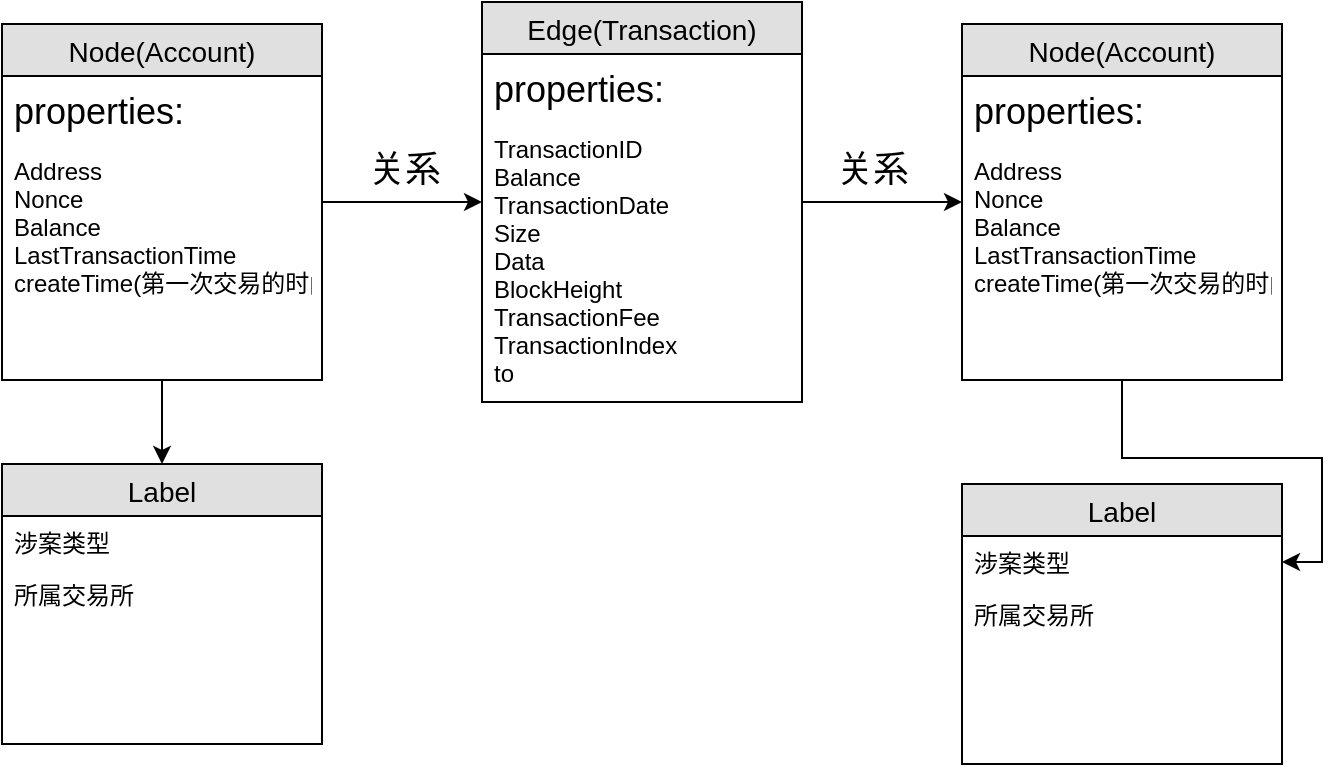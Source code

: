 <mxfile version="12.9.3" type="device"><diagram id="QueAoXYTPO9zEJtezua4" name="Page-1"><mxGraphModel dx="1024" dy="632" grid="1" gridSize="10" guides="1" tooltips="1" connect="1" arrows="1" fold="1" page="1" pageScale="1" pageWidth="1169" pageHeight="827" math="0" shadow="0"><root><mxCell id="0"/><mxCell id="1" parent="0"/><mxCell id="NAp4XGZjtUZMToxSzvLL-8" value="" style="edgeStyle=orthogonalEdgeStyle;rounded=0;orthogonalLoop=1;jettySize=auto;html=1;" parent="1" source="NAp4XGZjtUZMToxSzvLL-1" target="NAp4XGZjtUZMToxSzvLL-5" edge="1"><mxGeometry relative="1" as="geometry"/></mxCell><mxCell id="NAp4XGZjtUZMToxSzvLL-14" value="" style="edgeStyle=orthogonalEdgeStyle;rounded=0;orthogonalLoop=1;jettySize=auto;html=1;fontSize=18;" parent="1" source="NAp4XGZjtUZMToxSzvLL-1" target="NAp4XGZjtUZMToxSzvLL-11" edge="1"><mxGeometry relative="1" as="geometry"/></mxCell><mxCell id="NAp4XGZjtUZMToxSzvLL-1" value="Node(Account)" style="swimlane;fontStyle=0;childLayout=stackLayout;horizontal=1;startSize=26;fillColor=#e0e0e0;horizontalStack=0;resizeParent=1;resizeParentMax=0;resizeLast=0;collapsible=1;marginBottom=0;swimlaneFillColor=#ffffff;align=center;fontSize=14;" parent="1" vertex="1"><mxGeometry x="110" y="230" width="160" height="178" as="geometry"/></mxCell><mxCell id="NAp4XGZjtUZMToxSzvLL-3" value="properties:" style="text;strokeColor=none;fillColor=none;spacingLeft=4;spacingRight=4;overflow=hidden;rotatable=0;points=[[0,0.5],[1,0.5]];portConstraint=eastwest;fontSize=18;" parent="NAp4XGZjtUZMToxSzvLL-1" vertex="1"><mxGeometry y="26" width="160" height="34" as="geometry"/></mxCell><mxCell id="NAp4XGZjtUZMToxSzvLL-4" value="Address&#10;Nonce&#10;Balance&#10;LastTransactionTime&#10;createTime(第一次交易的时间)&#10;" style="text;strokeColor=none;fillColor=none;spacingLeft=4;spacingRight=4;overflow=hidden;rotatable=0;points=[[0,0.5],[1,0.5]];portConstraint=eastwest;fontSize=12;" parent="NAp4XGZjtUZMToxSzvLL-1" vertex="1"><mxGeometry y="60" width="160" height="118" as="geometry"/></mxCell><mxCell id="NAp4XGZjtUZMToxSzvLL-19" value="" style="edgeStyle=orthogonalEdgeStyle;rounded=0;orthogonalLoop=1;jettySize=auto;html=1;fontSize=18;" parent="1" source="NAp4XGZjtUZMToxSzvLL-11" edge="1"><mxGeometry relative="1" as="geometry"><mxPoint x="590" y="319" as="targetPoint"/></mxGeometry></mxCell><mxCell id="NAp4XGZjtUZMToxSzvLL-5" value="Label" style="swimlane;fontStyle=0;childLayout=stackLayout;horizontal=1;startSize=26;fillColor=#e0e0e0;horizontalStack=0;resizeParent=1;resizeParentMax=0;resizeLast=0;collapsible=1;marginBottom=0;swimlaneFillColor=#ffffff;align=center;fontSize=14;" parent="1" vertex="1"><mxGeometry x="110" y="450" width="160" height="140" as="geometry"/></mxCell><mxCell id="NAp4XGZjtUZMToxSzvLL-6" value="涉案类型" style="text;strokeColor=none;fillColor=none;spacingLeft=4;spacingRight=4;overflow=hidden;rotatable=0;points=[[0,0.5],[1,0.5]];portConstraint=eastwest;fontSize=12;" parent="NAp4XGZjtUZMToxSzvLL-5" vertex="1"><mxGeometry y="26" width="160" height="26" as="geometry"/></mxCell><mxCell id="NAp4XGZjtUZMToxSzvLL-7" value="所属交易所" style="text;strokeColor=none;fillColor=none;spacingLeft=4;spacingRight=4;overflow=hidden;rotatable=0;points=[[0,0.5],[1,0.5]];portConstraint=eastwest;fontSize=12;" parent="NAp4XGZjtUZMToxSzvLL-5" vertex="1"><mxGeometry y="52" width="160" height="88" as="geometry"/></mxCell><mxCell id="NAp4XGZjtUZMToxSzvLL-15" value="关系" style="text;html=1;align=center;verticalAlign=middle;resizable=0;points=[];autosize=1;fontSize=18;" parent="1" vertex="1"><mxGeometry x="286" y="288" width="50" height="30" as="geometry"/></mxCell><mxCell id="NAp4XGZjtUZMToxSzvLL-20" value="关系" style="text;html=1;align=center;verticalAlign=middle;resizable=0;points=[];autosize=1;fontSize=18;" parent="1" vertex="1"><mxGeometry x="520" y="288" width="50" height="30" as="geometry"/></mxCell><mxCell id="NAp4XGZjtUZMToxSzvLL-28" value="" style="edgeStyle=orthogonalEdgeStyle;rounded=0;orthogonalLoop=1;jettySize=auto;html=1;fontSize=18;" parent="1" source="NAp4XGZjtUZMToxSzvLL-21" target="NAp4XGZjtUZMToxSzvLL-25" edge="1"><mxGeometry relative="1" as="geometry"/></mxCell><mxCell id="NAp4XGZjtUZMToxSzvLL-21" value="Node(Account)" style="swimlane;fontStyle=0;childLayout=stackLayout;horizontal=1;startSize=26;fillColor=#e0e0e0;horizontalStack=0;resizeParent=1;resizeParentMax=0;resizeLast=0;collapsible=1;marginBottom=0;swimlaneFillColor=#ffffff;align=center;fontSize=14;" parent="1" vertex="1"><mxGeometry x="590" y="230" width="160" height="178" as="geometry"/></mxCell><mxCell id="NAp4XGZjtUZMToxSzvLL-22" value="properties:" style="text;strokeColor=none;fillColor=none;spacingLeft=4;spacingRight=4;overflow=hidden;rotatable=0;points=[[0,0.5],[1,0.5]];portConstraint=eastwest;fontSize=18;" parent="NAp4XGZjtUZMToxSzvLL-21" vertex="1"><mxGeometry y="26" width="160" height="34" as="geometry"/></mxCell><mxCell id="NAp4XGZjtUZMToxSzvLL-23" value="Address&#10;Nonce&#10;Balance&#10;LastTransactionTime&#10;createTime(第一次交易的时间)&#10;" style="text;strokeColor=none;fillColor=none;spacingLeft=4;spacingRight=4;overflow=hidden;rotatable=0;points=[[0,0.5],[1,0.5]];portConstraint=eastwest;fontSize=12;" parent="NAp4XGZjtUZMToxSzvLL-21" vertex="1"><mxGeometry y="60" width="160" height="118" as="geometry"/></mxCell><mxCell id="NAp4XGZjtUZMToxSzvLL-24" value="Label" style="swimlane;fontStyle=0;childLayout=stackLayout;horizontal=1;startSize=26;fillColor=#e0e0e0;horizontalStack=0;resizeParent=1;resizeParentMax=0;resizeLast=0;collapsible=1;marginBottom=0;swimlaneFillColor=#ffffff;align=center;fontSize=14;" parent="1" vertex="1"><mxGeometry x="590" y="460" width="160" height="140" as="geometry"/></mxCell><mxCell id="NAp4XGZjtUZMToxSzvLL-25" value="涉案类型" style="text;strokeColor=none;fillColor=none;spacingLeft=4;spacingRight=4;overflow=hidden;rotatable=0;points=[[0,0.5],[1,0.5]];portConstraint=eastwest;fontSize=12;" parent="NAp4XGZjtUZMToxSzvLL-24" vertex="1"><mxGeometry y="26" width="160" height="26" as="geometry"/></mxCell><mxCell id="NAp4XGZjtUZMToxSzvLL-26" value="所属交易所" style="text;strokeColor=none;fillColor=none;spacingLeft=4;spacingRight=4;overflow=hidden;rotatable=0;points=[[0,0.5],[1,0.5]];portConstraint=eastwest;fontSize=12;" parent="NAp4XGZjtUZMToxSzvLL-24" vertex="1"><mxGeometry y="52" width="160" height="88" as="geometry"/></mxCell><mxCell id="NAp4XGZjtUZMToxSzvLL-11" value="Edge(Transaction)" style="swimlane;fontStyle=0;childLayout=stackLayout;horizontal=1;startSize=26;fillColor=#e0e0e0;horizontalStack=0;resizeParent=1;resizeParentMax=0;resizeLast=0;collapsible=1;marginBottom=0;swimlaneFillColor=#ffffff;align=center;fontSize=14;" parent="1" vertex="1"><mxGeometry x="350" y="219" width="160" height="200" as="geometry"/></mxCell><mxCell id="NAp4XGZjtUZMToxSzvLL-12" value="properties:" style="text;strokeColor=none;fillColor=none;spacingLeft=4;spacingRight=4;overflow=hidden;rotatable=0;points=[[0,0.5],[1,0.5]];portConstraint=eastwest;fontSize=18;" parent="NAp4XGZjtUZMToxSzvLL-11" vertex="1"><mxGeometry y="26" width="160" height="34" as="geometry"/></mxCell><mxCell id="NAp4XGZjtUZMToxSzvLL-13" value="TransactionID &#10;Balance &#10;TransactionDate&#10;Size&#10;Data&#10;BlockHeight&#10;TransactionFee&#10;TransactionIndex&#10;to" style="text;strokeColor=none;fillColor=none;spacingLeft=4;spacingRight=4;overflow=hidden;rotatable=0;points=[[0,0.5],[1,0.5]];portConstraint=eastwest;fontSize=12;" parent="NAp4XGZjtUZMToxSzvLL-11" vertex="1"><mxGeometry y="60" width="160" height="140" as="geometry"/></mxCell></root></mxGraphModel></diagram></mxfile>